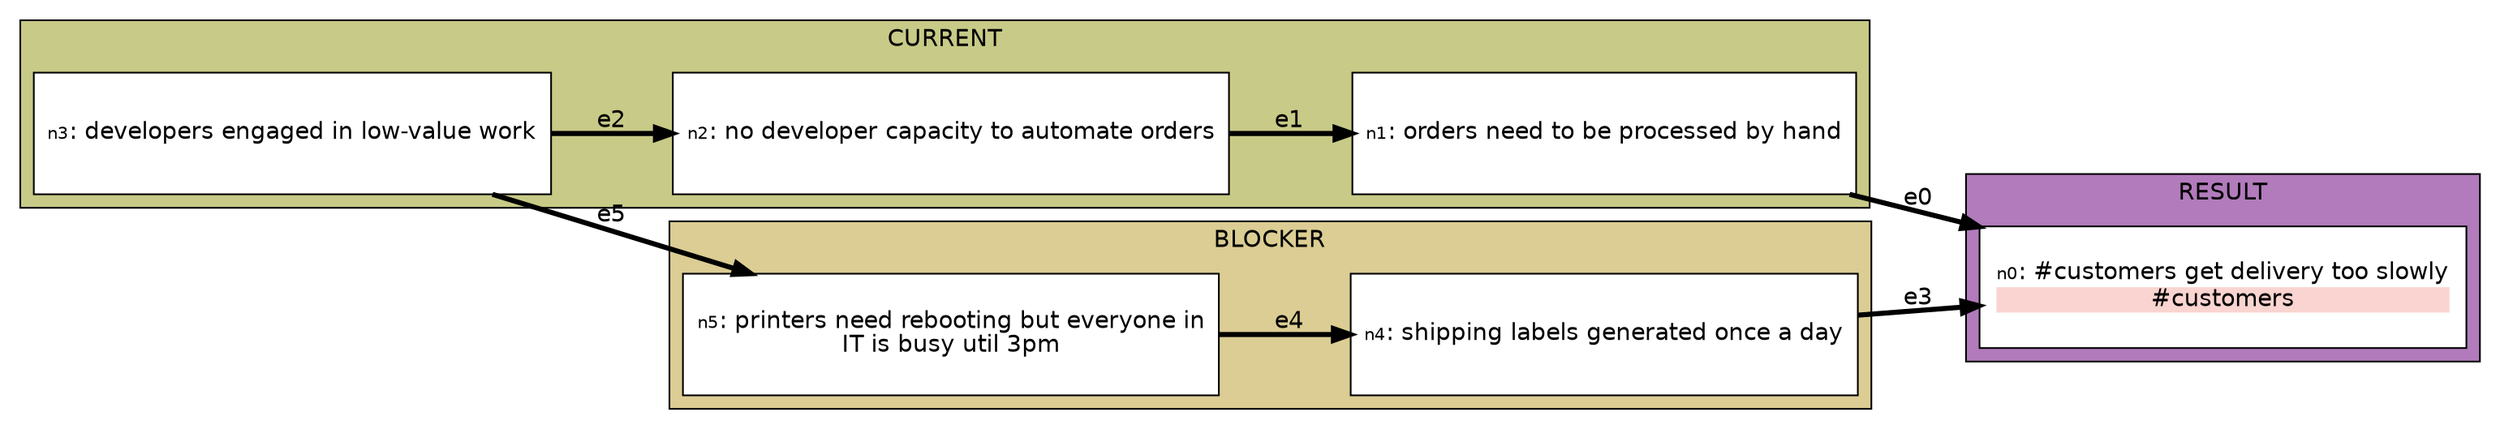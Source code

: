 digraph {

    graph [fontname = "helvetica" rankdir="LR" ranksep=0.75 nodesep=0.5];
    node [fontname = "helvetica" shape = "box" width=4 style=filled];
    edge [fontname = "helvetica" penwidth=3 color="#000000"];

  subgraph cluster_BLOCKER {
  label="BLOCKER"
  bgcolor="#DBCD93"
    n4 [width=4 height=1 label=< <TABLE BORDER="0" CELLPADDING="0" CELLSPACING="0">
    <TR>
        <TD COLSPAN="1"><FONT POINT-SIZE="10">n4</FONT>: shipping labels generated once a day</TD>
    </TR>
    
   </TABLE>
> fillcolor="#FFFFFF"]
    n5 [width=4 height=1 label=< <TABLE BORDER="0" CELLPADDING="0" CELLSPACING="0">
    <TR>
        <TD COLSPAN="1"><FONT POINT-SIZE="10">n5</FONT>: printers need rebooting but everyone in<br/>IT is busy util 3pm</TD>
    </TR>
    
   </TABLE>
> fillcolor="#FFFFFF"]
  }
  subgraph cluster_CURRENT {
  label="CURRENT"
  bgcolor="#C8CA87"
    n1 [width=4 height=1 label=< <TABLE BORDER="0" CELLPADDING="0" CELLSPACING="0">
    <TR>
        <TD COLSPAN="1"><FONT POINT-SIZE="10">n1</FONT>: orders need to be processed by hand</TD>
    </TR>
    
   </TABLE>
> fillcolor="#FFFFFF"]
    n2 [width=4 height=1 label=< <TABLE BORDER="0" CELLPADDING="0" CELLSPACING="0">
    <TR>
        <TD COLSPAN="1"><FONT POINT-SIZE="10">n2</FONT>: no developer capacity to automate orders</TD>
    </TR>
    
   </TABLE>
> fillcolor="#FFFFFF"]
    n3 [width=4 height=1 label=< <TABLE BORDER="0" CELLPADDING="0" CELLSPACING="0">
    <TR>
        <TD COLSPAN="1"><FONT POINT-SIZE="10">n3</FONT>: developers engaged in low-value work</TD>
    </TR>
    
   </TABLE>
> fillcolor="#FFFFFF"]
  }
  subgraph cluster_RESULT {
  label="RESULT"
  bgcolor="#B27BBC"
    n0 [width=4 height=1 label=< <TABLE BORDER="0" CELLPADDING="0" CELLSPACING="0">
    <TR>
        <TD COLSPAN="1"><FONT POINT-SIZE="10">n0</FONT>: #customers get delivery too slowly</TD>
    </TR>
    
        
           <TR>
<TD BGCOLOR="#F9D4D0"><FONT COLOR="#000000">#customers</FONT></TD>
</TR>
        
    
   </TABLE>
> fillcolor="#FFFFFF"]
  }

    "n1" -> "n0" [label="e0"];
    "n2" -> "n1" [label="e1"];
    "n3" -> "n2" [label="e2"];
    "n4" -> "n0" [label="e3"];
    "n5" -> "n4" [label="e4"];
    "n3" -> "n5" [label="e5"];

}